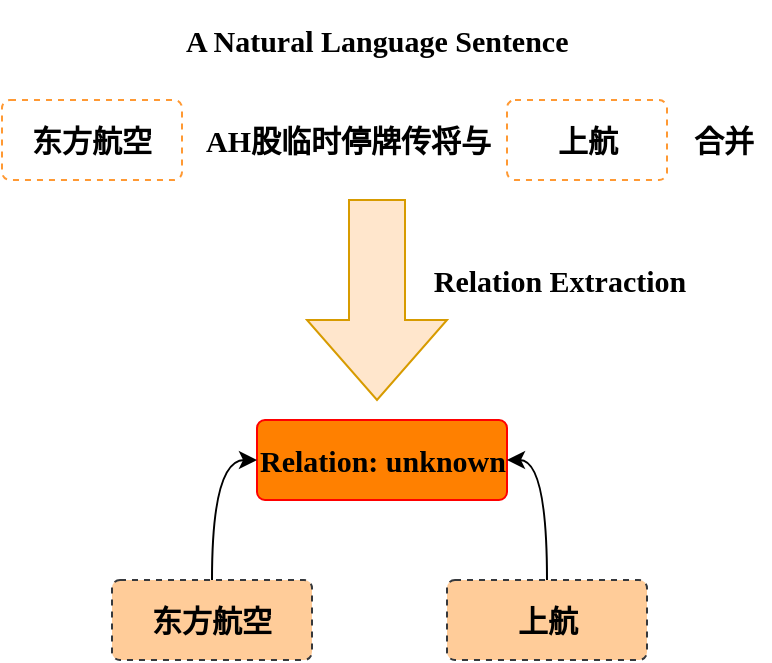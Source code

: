 <mxfile version="22.1.18" type="github">
  <diagram name="第 1 页" id="e0tXGLQbWe1YhPj0isI4">
    <mxGraphModel dx="906" dy="579" grid="1" gridSize="10" guides="1" tooltips="1" connect="1" arrows="1" fold="1" page="1" pageScale="1" pageWidth="827" pageHeight="1169" math="0" shadow="0">
      <root>
        <mxCell id="0" />
        <mxCell id="1" parent="0" />
        <mxCell id="T14ChnWQ33sPh7HlbQXI-1" value="&lt;font face=&quot;Times New Roman&quot; style=&quot;font-size: 15px;&quot;&gt;AH股临时停牌传将与&lt;/font&gt;" style="whiteSpace=wrap;html=1;align=left;strokeColor=none;fillColor=none;fontSize=15;fontStyle=1" parent="1" vertex="1">
          <mxGeometry x="300" y="80" width="150" height="40" as="geometry" />
        </mxCell>
        <mxCell id="T14ChnWQ33sPh7HlbQXI-5" value="东方航空" style="rounded=1;arcSize=10;whiteSpace=wrap;html=1;align=center;dashed=1;strokeColor=#FF9933;fontSize=15;fontStyle=1" parent="1" vertex="1">
          <mxGeometry x="200" y="80" width="90" height="40" as="geometry" />
        </mxCell>
        <mxCell id="T14ChnWQ33sPh7HlbQXI-7" value="上航" style="rounded=1;arcSize=10;whiteSpace=wrap;html=1;align=center;dashed=1;strokeColor=#FF9933;fontSize=15;fontStyle=1" parent="1" vertex="1">
          <mxGeometry x="452.5" y="80" width="80" height="40" as="geometry" />
        </mxCell>
        <mxCell id="T14ChnWQ33sPh7HlbQXI-9" value="&lt;font style=&quot;font-size: 15px;&quot; face=&quot;Times New Roman&quot;&gt;Relation: unknown&lt;/font&gt;" style="rounded=1;arcSize=10;whiteSpace=wrap;html=1;align=center;fillColor=#FF8000;strokeColor=#FF0000;fontSize=15;fontStyle=1" parent="1" vertex="1">
          <mxGeometry x="327.5" y="240" width="125" height="40" as="geometry" />
        </mxCell>
        <mxCell id="T14ChnWQ33sPh7HlbQXI-13" value="合并" style="whiteSpace=wrap;html=1;align=left;strokeColor=none;fillColor=none;fontSize=15;fontStyle=1" parent="1" vertex="1">
          <mxGeometry x="544" y="80" width="40" height="40" as="geometry" />
        </mxCell>
        <mxCell id="T14ChnWQ33sPh7HlbQXI-14" value="&lt;font face=&quot;Times New Roman&quot; style=&quot;font-size: 15px;&quot;&gt;A Natural Language Sentence&lt;/font&gt;" style="whiteSpace=wrap;html=1;align=left;strokeColor=none;fillColor=none;fontSize=15;fontStyle=1" parent="1" vertex="1">
          <mxGeometry x="290" y="30" width="195" height="40" as="geometry" />
        </mxCell>
        <mxCell id="T14ChnWQ33sPh7HlbQXI-21" style="edgeStyle=orthogonalEdgeStyle;rounded=0;orthogonalLoop=1;jettySize=auto;html=1;exitX=0.5;exitY=0;exitDx=0;exitDy=0;entryX=0;entryY=0.5;entryDx=0;entryDy=0;curved=1;fontSize=15;fontStyle=1" parent="1" source="T14ChnWQ33sPh7HlbQXI-19" target="T14ChnWQ33sPh7HlbQXI-9" edge="1">
          <mxGeometry relative="1" as="geometry" />
        </mxCell>
        <mxCell id="T14ChnWQ33sPh7HlbQXI-19" value="东方航空" style="rounded=1;arcSize=10;whiteSpace=wrap;html=1;align=center;dashed=1;fillColor=#ffcc99;strokeColor=#36393d;fontSize=15;fontStyle=1" parent="1" vertex="1">
          <mxGeometry x="255" y="320" width="100" height="40" as="geometry" />
        </mxCell>
        <mxCell id="T14ChnWQ33sPh7HlbQXI-26" style="edgeStyle=orthogonalEdgeStyle;rounded=0;orthogonalLoop=1;jettySize=auto;html=1;exitX=0.5;exitY=0;exitDx=0;exitDy=0;entryX=1;entryY=0.5;entryDx=0;entryDy=0;curved=1;fontSize=15;fontStyle=1" parent="1" source="T14ChnWQ33sPh7HlbQXI-20" target="T14ChnWQ33sPh7HlbQXI-9" edge="1">
          <mxGeometry relative="1" as="geometry" />
        </mxCell>
        <mxCell id="T14ChnWQ33sPh7HlbQXI-20" value="上航" style="rounded=1;arcSize=10;whiteSpace=wrap;html=1;align=center;dashed=1;fillColor=#ffcc99;strokeColor=#36393d;fontSize=15;fontStyle=1" parent="1" vertex="1">
          <mxGeometry x="422.5" y="320" width="100" height="40" as="geometry" />
        </mxCell>
        <mxCell id="T14ChnWQ33sPh7HlbQXI-27" value="" style="html=1;shadow=0;dashed=0;align=center;verticalAlign=middle;shape=mxgraph.arrows2.arrow;dy=0.6;dx=40;direction=south;notch=0;fillColor=#ffe6cc;strokeColor=#d79b00;fontSize=15;fontStyle=1" parent="1" vertex="1">
          <mxGeometry x="352.5" y="130" width="70" height="100" as="geometry" />
        </mxCell>
        <mxCell id="jTw0942X2GlWAdndkURe-2" value="&lt;font face=&quot;Times New Roman&quot; style=&quot;font-size: 15px;&quot;&gt;Relation Extraction&lt;/font&gt;" style="text;html=1;strokeColor=none;fillColor=none;align=center;verticalAlign=middle;whiteSpace=wrap;rounded=0;fontSize=15;fontStyle=1" parent="1" vertex="1">
          <mxGeometry x="414" y="150" width="130" height="40" as="geometry" />
        </mxCell>
      </root>
    </mxGraphModel>
  </diagram>
</mxfile>
